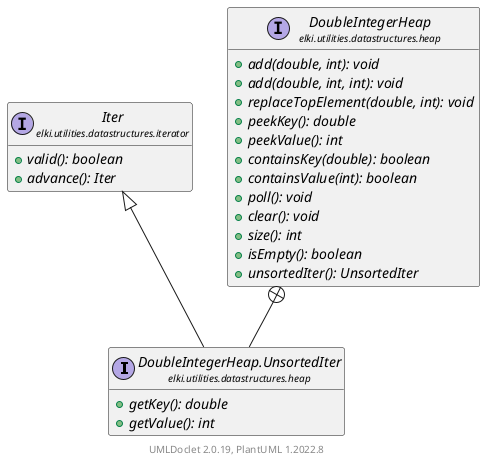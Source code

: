 @startuml
    remove .*\.(Instance|Par|Parameterizer|Factory)$
    set namespaceSeparator none
    hide empty fields
    hide empty methods

    interface "<size:14>DoubleIntegerHeap.UnsortedIter\n<size:10>elki.utilities.datastructures.heap" as elki.utilities.datastructures.heap.DoubleIntegerHeap.UnsortedIter [[DoubleIntegerHeap.UnsortedIter.html]] {
        {abstract} +getKey(): double
        {abstract} +getValue(): int
    }

    interface "<size:14>Iter\n<size:10>elki.utilities.datastructures.iterator" as elki.utilities.datastructures.iterator.Iter [[../iterator/Iter.html]] {
        {abstract} +valid(): boolean
        {abstract} +advance(): Iter
    }
    interface "<size:14>DoubleIntegerHeap\n<size:10>elki.utilities.datastructures.heap" as elki.utilities.datastructures.heap.DoubleIntegerHeap [[DoubleIntegerHeap.html]] {
        {abstract} +add(double, int): void
        {abstract} +add(double, int, int): void
        {abstract} +replaceTopElement(double, int): void
        {abstract} +peekKey(): double
        {abstract} +peekValue(): int
        {abstract} +containsKey(double): boolean
        {abstract} +containsValue(int): boolean
        {abstract} +poll(): void
        {abstract} +clear(): void
        {abstract} +size(): int
        {abstract} +isEmpty(): boolean
        {abstract} +unsortedIter(): UnsortedIter
    }

    elki.utilities.datastructures.iterator.Iter <|-- elki.utilities.datastructures.heap.DoubleIntegerHeap.UnsortedIter
    elki.utilities.datastructures.heap.DoubleIntegerHeap +-- elki.utilities.datastructures.heap.DoubleIntegerHeap.UnsortedIter

    center footer UMLDoclet 2.0.19, PlantUML 1.2022.8
@enduml
